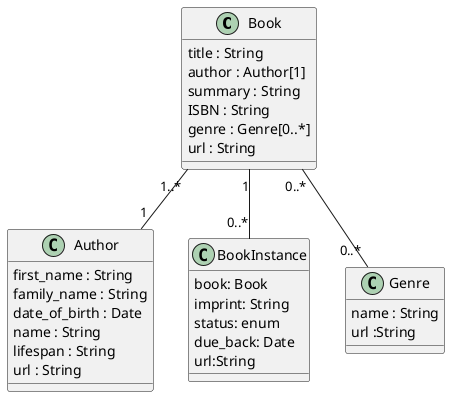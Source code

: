 @startuml demo
class Book {
 title : String
 author : Author[1]
 summary : String
 ISBN : String
 genre : Genre[0..*]
 url : String
}
class Author {
 first_name : String
 family_name : String
 date_of_birth : Date
 name : String
 lifespan : String
 url : String
}
class BookInstance {
 book: Book
 imprint: String
 status: enum
 due_back: Date
 url:String
}
class Genre {
 name : String
 url :String
}
Book "1..*" -- "1" Author
Book "0..*" -- "0..*" Genre
Book "1" -- "0..*" BookInstance
@enduml
